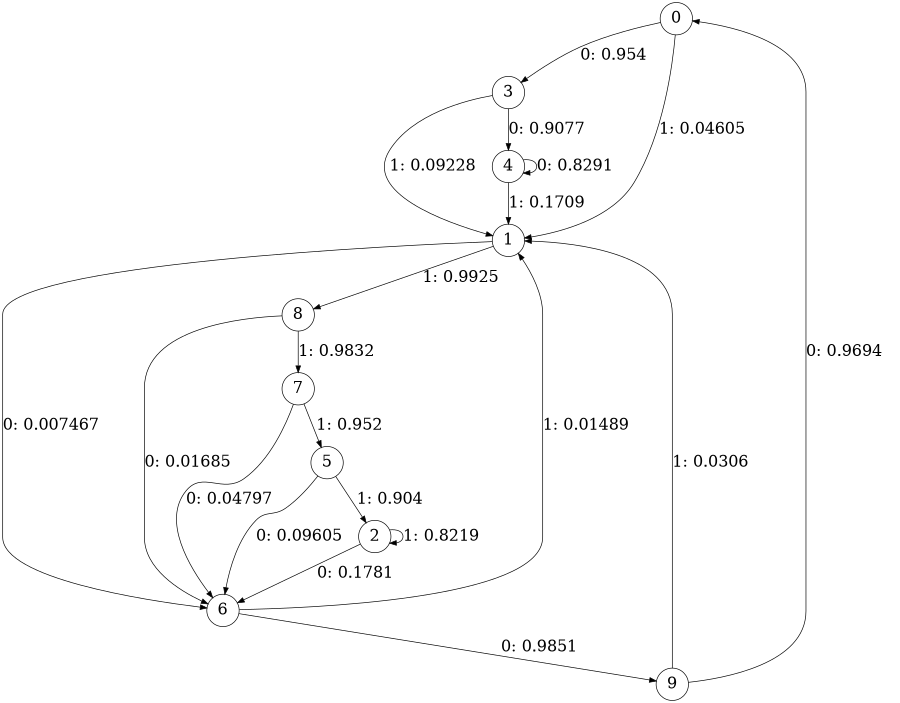 digraph "ch1_both_short_L9" {
size = "6,8.5";
ratio = "fill";
node [shape = circle];
node [fontsize = 24];
edge [fontsize = 24];
0 -> 3 [label = "0: 0.954    "];
0 -> 1 [label = "1: 0.04605  "];
1 -> 6 [label = "0: 0.007467  "];
1 -> 8 [label = "1: 0.9925   "];
2 -> 6 [label = "0: 0.1781   "];
2 -> 2 [label = "1: 0.8219   "];
3 -> 4 [label = "0: 0.9077   "];
3 -> 1 [label = "1: 0.09228  "];
4 -> 4 [label = "0: 0.8291   "];
4 -> 1 [label = "1: 0.1709   "];
5 -> 6 [label = "0: 0.09605  "];
5 -> 2 [label = "1: 0.904    "];
6 -> 9 [label = "0: 0.9851   "];
6 -> 1 [label = "1: 0.01489  "];
7 -> 6 [label = "0: 0.04797  "];
7 -> 5 [label = "1: 0.952    "];
8 -> 6 [label = "0: 0.01685  "];
8 -> 7 [label = "1: 0.9832   "];
9 -> 0 [label = "0: 0.9694   "];
9 -> 1 [label = "1: 0.0306   "];
}